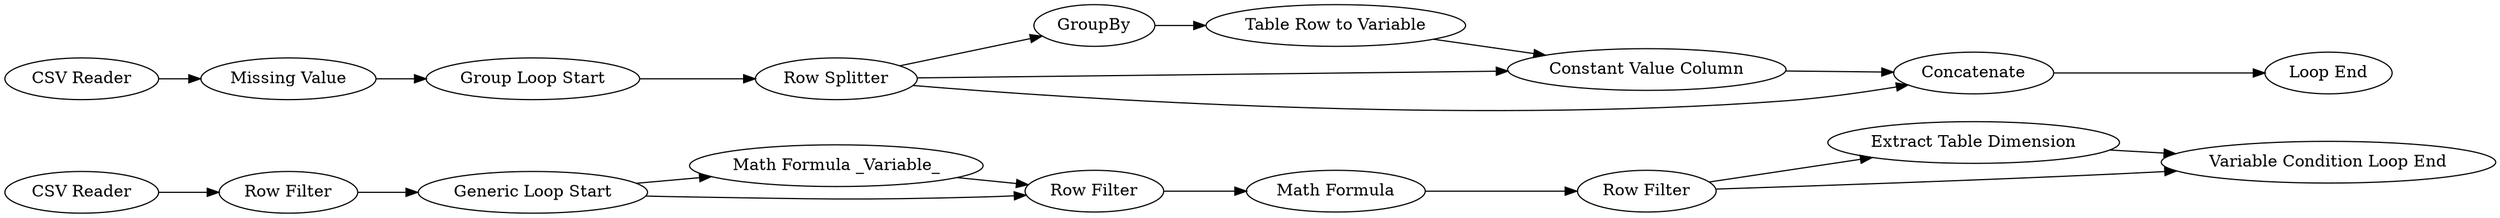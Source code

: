 digraph {
	16 [label="CSV Reader"]
	55 [label="Math Formula _Variable_"]
	56 [label="Row Filter"]
	57 [label="Math Formula"]
	58 [label="Row Filter"]
	59 [label="Extract Table Dimension"]
	62 [label="Row Filter"]
	63 [label="Group Loop Start"]
	74 [label=GroupBy]
	77 [label="Row Splitter"]
	78 [label="Constant Value Column"]
	81 [label=Concatenate]
	83 [label="Missing Value"]
	84 [label="Table Row to Variable"]
	85 [label="CSV Reader"]
	86 [label="Variable Condition Loop End"]
	87 [label="Generic Loop Start"]
	88 [label="Loop End"]
	16 -> 62
	55 -> 56
	56 -> 57
	57 -> 58
	58 -> 59
	58 -> 86
	59 -> 86
	62 -> 87
	63 -> 77
	74 -> 84
	77 -> 78
	77 -> 74
	77 -> 81
	78 -> 81
	81 -> 88
	83 -> 63
	84 -> 78
	85 -> 83
	87 -> 55
	87 -> 56
	rankdir=LR
}
